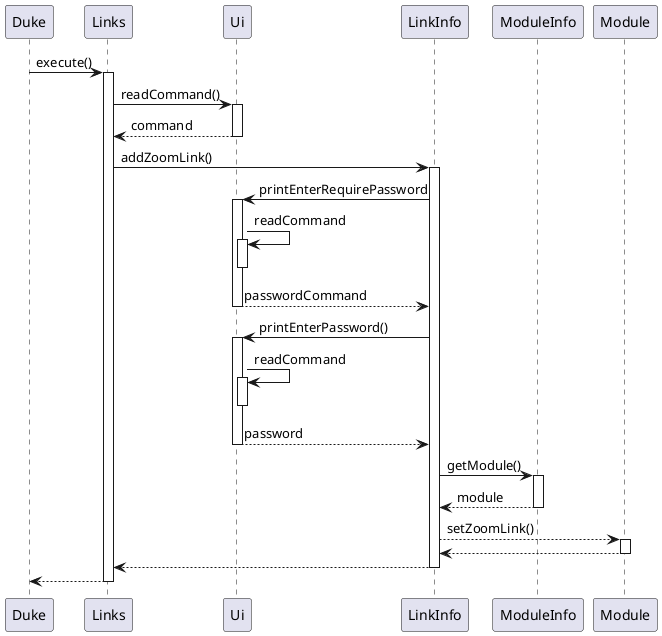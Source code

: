 @startuml
participant Duke
Duke -> Links : execute()
activate Links
Links -> Ui : readCommand()
activate Ui
Ui --> Links : command
deactivate Ui
Links -> LinkInfo : addZoomLink()
activate LinkInfo
LinkInfo -> Ui : printEnterRequirePassword
activate Ui
Ui -> Ui : readCommand
activate Ui
deactivate Ui
Ui --> LinkInfo :  passwordCommand
deactivate Ui
LinkInfo -> Ui : printEnterPassword()
activate Ui
Ui -> Ui : readCommand
activate Ui
deactivate Ui
Ui --> LinkInfo : password
deactivate Ui
LinkInfo -> ModuleInfo : getModule()
activate ModuleInfo
ModuleInfo --> LinkInfo : module
deactivate ModuleInfo
LinkInfo --> Module : setZoomLink()
activate Module
Module --> LinkInfo
deactivate Module
LinkInfo --> Links
deactivate LinkInfo

return
@enduml